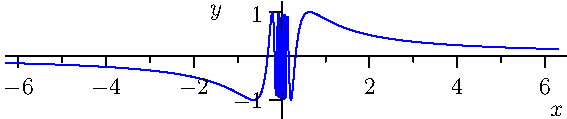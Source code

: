 import graph;
size(10cm);

real x(real t) { return t; }
real y(real t) { return sin(1/t); }
void showpoint(real f(real x), real a) {
  draw((a,0) -- (a,f(a)) -- (0,f(a)),dashed);
}
void showpoint(real x(real t), real y(real t), real t) {
  draw((x(t),0)--(x(t),y(t))--(0,y(t)),dashed);
  dot((x(t),y(t)));
}
typedef real func (real);
func operator - (func f) {
  return new real(real x) { return - f(x); };
}

path p = graph(x,y,0.01,2pi,n=400);
draw(p,blue);

path p = graph(x,y,-2pi,-0.01,n=400);
draw(p,blue);


xaxis("$x$",RightTicks(NoZero));
yaxis("$y$",LeftTicks(new real[]{-1,1}));
